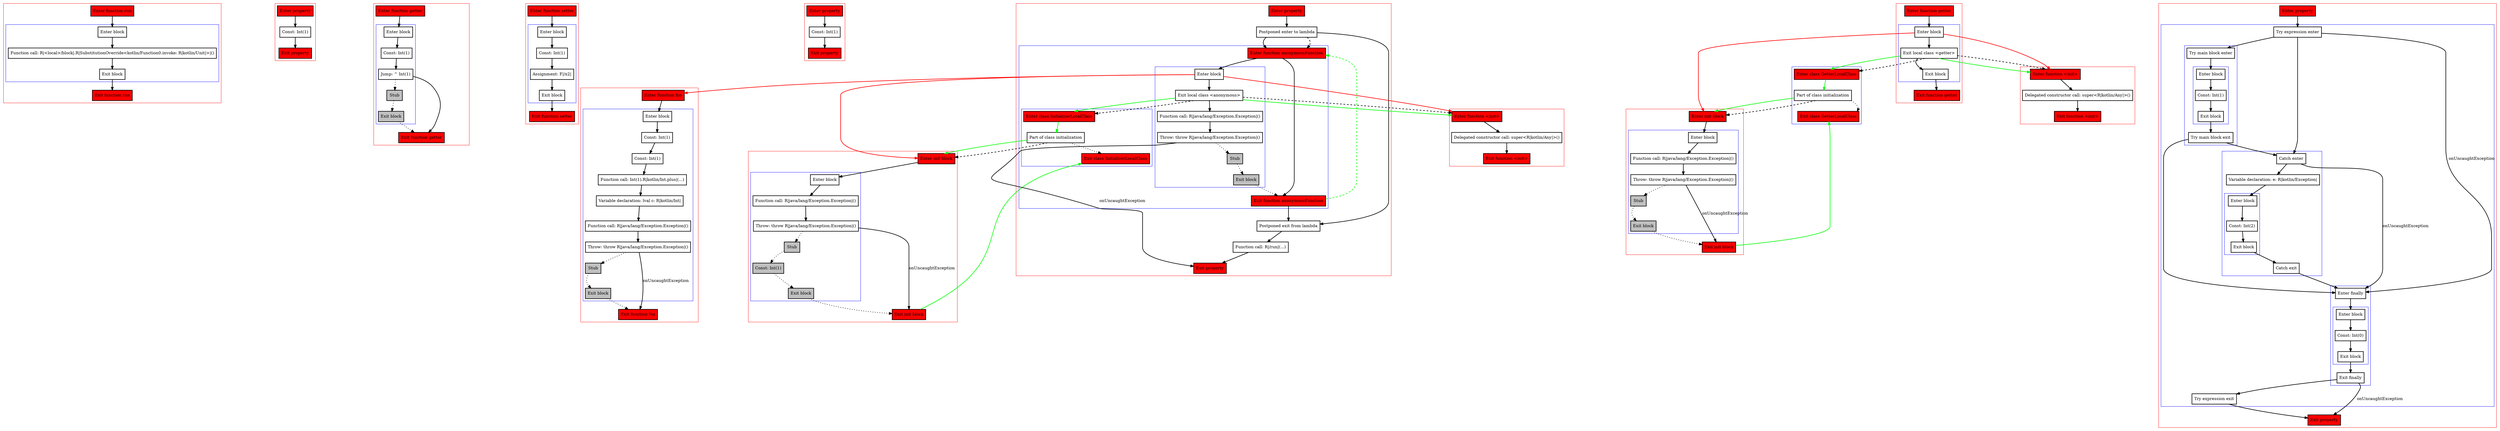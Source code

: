 digraph propertiesAndInitBlocks_kt {
    graph [nodesep=3]
    node [shape=box penwidth=2]
    edge [penwidth=2]

    subgraph cluster_0 {
        color=red
        0 [label="Enter function run" style="filled" fillcolor=red];
        subgraph cluster_1 {
            color=blue
            1 [label="Enter block"];
            2 [label="Function call: R|<local>/block|.R|SubstitutionOverride<kotlin/Function0.invoke: R|kotlin/Unit|>|()"];
            3 [label="Exit block"];
        }
        4 [label="Exit function run" style="filled" fillcolor=red];
    }
    0 -> {1};
    1 -> {2};
    2 -> {3};
    3 -> {4};

    subgraph cluster_2 {
        color=red
        5 [label="Enter property" style="filled" fillcolor=red];
        6 [label="Const: Int(1)"];
        7 [label="Exit property" style="filled" fillcolor=red];
    }
    5 -> {6};
    6 -> {7};

    subgraph cluster_3 {
        color=red
        8 [label="Enter function getter" style="filled" fillcolor=red];
        subgraph cluster_4 {
            color=blue
            9 [label="Enter block"];
            10 [label="Const: Int(1)"];
            11 [label="Jump: ^ Int(1)"];
            12 [label="Stub" style="filled" fillcolor=gray];
            13 [label="Exit block" style="filled" fillcolor=gray];
        }
        14 [label="Exit function getter" style="filled" fillcolor=red];
    }
    8 -> {9};
    9 -> {10};
    10 -> {11};
    11 -> {14};
    11 -> {12} [style=dotted];
    12 -> {13} [style=dotted];
    13 -> {14} [style=dotted];

    subgraph cluster_5 {
        color=red
        15 [label="Enter function setter" style="filled" fillcolor=red];
        subgraph cluster_6 {
            color=blue
            16 [label="Enter block"];
            17 [label="Const: Int(1)"];
            18 [label="Assignment: F|/x2|"];
            19 [label="Exit block"];
        }
        20 [label="Exit function setter" style="filled" fillcolor=red];
    }
    15 -> {16};
    16 -> {17};
    17 -> {18};
    18 -> {19};
    19 -> {20};

    subgraph cluster_7 {
        color=red
        21 [label="Enter property" style="filled" fillcolor=red];
        22 [label="Const: Int(1)"];
        23 [label="Exit property" style="filled" fillcolor=red];
    }
    21 -> {22};
    22 -> {23};

    subgraph cluster_8 {
        color=red
        35 [label="Enter function foo" style="filled" fillcolor=red];
        subgraph cluster_9 {
            color=blue
            36 [label="Enter block"];
            37 [label="Const: Int(1)"];
            38 [label="Const: Int(1)"];
            39 [label="Function call: Int(1).R|kotlin/Int.plus|(...)"];
            40 [label="Variable declaration: lval c: R|kotlin/Int|"];
            41 [label="Function call: R|java/lang/Exception.Exception|()"];
            42 [label="Throw: throw R|java/lang/Exception.Exception|()"];
            43 [label="Stub" style="filled" fillcolor=gray];
            44 [label="Exit block" style="filled" fillcolor=gray];
        }
        45 [label="Exit function foo" style="filled" fillcolor=red];
    }
    35 -> {36};
    36 -> {37};
    37 -> {38};
    38 -> {39};
    39 -> {40};
    40 -> {41};
    41 -> {42};
    42 -> {45}    [label=onUncaughtException];
    42 -> {43} [style=dotted];
    43 -> {44} [style=dotted];
    44 -> {45} [style=dotted];

    subgraph cluster_10 {
        color=red
        46 [label="Enter function <init>" style="filled" fillcolor=red];
        47 [label="Delegated constructor call: super<R|kotlin/Any|>()"];
        48 [label="Exit function <init>" style="filled" fillcolor=red];
    }
    46 -> {47};
    47 -> {48};

    subgraph cluster_11 {
        color=red
        49 [label="Enter init block" style="filled" fillcolor=red];
        subgraph cluster_12 {
            color=blue
            50 [label="Enter block"];
            51 [label="Function call: R|java/lang/Exception.Exception|()"];
            52 [label="Throw: throw R|java/lang/Exception.Exception|()"];
            53 [label="Stub" style="filled" fillcolor=gray];
            54 [label="Const: Int(1)" style="filled" fillcolor=gray];
            55 [label="Exit block" style="filled" fillcolor=gray];
        }
        56 [label="Exit init block" style="filled" fillcolor=red];
    }
    49 -> {50};
    50 -> {51};
    51 -> {52};
    52 -> {56}    [label=onUncaughtException];
    52 -> {53} [style=dotted];
    53 -> {54} [style=dotted];
    54 -> {55} [style=dotted];
    55 -> {56} [style=dotted];
    56 -> {34} [color=green];

    subgraph cluster_13 {
        color=red
        57 [label="Enter function getter" style="filled" fillcolor=red];
        subgraph cluster_14 {
            color=blue
            58 [label="Enter block"];
            59 [label="Exit local class <getter>"];
            60 [label="Exit block"];
        }
        61 [label="Exit function getter" style="filled" fillcolor=red];
    }
    subgraph cluster_15 {
        color=blue
        62 [label="Enter class GetterLocalClass" style="filled" fillcolor=red];
        63 [label="Part of class initialization"];
        64 [label="Exit class GetterLocalClass" style="filled" fillcolor=red];
    }
    57 -> {58};
    58 -> {59};
    58 -> {65 68} [color=red];
    59 -> {60};
    59 -> {65 62} [color=green];
    59 -> {65 62} [style=dashed];
    60 -> {61};
    62 -> {63} [color=green];
    63 -> {64} [style=dotted];
    63 -> {68} [color=green];
    63 -> {68} [style=dashed];

    subgraph cluster_16 {
        color=red
        65 [label="Enter function <init>" style="filled" fillcolor=red];
        66 [label="Delegated constructor call: super<R|kotlin/Any|>()"];
        67 [label="Exit function <init>" style="filled" fillcolor=red];
    }
    65 -> {66};
    66 -> {67};

    subgraph cluster_17 {
        color=red
        68 [label="Enter init block" style="filled" fillcolor=red];
        subgraph cluster_18 {
            color=blue
            69 [label="Enter block"];
            70 [label="Function call: R|java/lang/Exception.Exception|()"];
            71 [label="Throw: throw R|java/lang/Exception.Exception|()"];
            72 [label="Stub" style="filled" fillcolor=gray];
            73 [label="Exit block" style="filled" fillcolor=gray];
        }
        74 [label="Exit init block" style="filled" fillcolor=red];
    }
    68 -> {69};
    69 -> {70};
    70 -> {71};
    71 -> {74}    [label=onUncaughtException];
    71 -> {72} [style=dotted];
    72 -> {73} [style=dotted];
    73 -> {74} [style=dotted];
    74 -> {64} [color=green];

    subgraph cluster_19 {
        color=red
        75 [label="Enter property" style="filled" fillcolor=red];
        76 [label="Postponed enter to lambda"];
        subgraph cluster_20 {
            color=blue
            24 [label="Enter function anonymousFunction" style="filled" fillcolor=red];
            subgraph cluster_21 {
                color=blue
                25 [label="Enter block"];
                26 [label="Exit local class <anonymous>"];
                27 [label="Function call: R|java/lang/Exception.Exception|()"];
                28 [label="Throw: throw R|java/lang/Exception.Exception|()"];
                29 [label="Stub" style="filled" fillcolor=gray];
                30 [label="Exit block" style="filled" fillcolor=gray];
            }
            subgraph cluster_22 {
                color=blue
                32 [label="Enter class InitializerLocalClass" style="filled" fillcolor=red];
                33 [label="Part of class initialization"];
                34 [label="Exit class InitializerLocalClass" style="filled" fillcolor=red];
            }
            31 [label="Exit function anonymousFunction" style="filled" fillcolor=red];
        }
        77 [label="Postponed exit from lambda"];
        78 [label="Function call: R|/run|(...)"];
        79 [label="Exit property" style="filled" fillcolor=red];
    }
    75 -> {76};
    76 -> {77 24};
    76 -> {24} [style=dashed];
    77 -> {78};
    78 -> {79};
    24 -> {31 25};
    25 -> {26};
    25 -> {35 46 49} [color=red];
    26 -> {27};
    26 -> {46 32} [color=green];
    26 -> {46 32} [style=dashed];
    27 -> {28};
    28 -> {79}    [label=onUncaughtException];
    28 -> {29} [style=dotted];
    29 -> {30} [style=dotted];
    30 -> {31} [style=dotted];
    31 -> {77};
    31 -> {24} [color=green style=dashed];
    32 -> {33} [color=green];
    33 -> {34} [style=dotted];
    33 -> {49} [color=green];
    33 -> {49} [style=dashed];

    subgraph cluster_23 {
        color=red
        80 [label="Enter property" style="filled" fillcolor=red];
        subgraph cluster_24 {
            color=blue
            81 [label="Try expression enter"];
            subgraph cluster_25 {
                color=blue
                82 [label="Try main block enter"];
                subgraph cluster_26 {
                    color=blue
                    83 [label="Enter block"];
                    84 [label="Const: Int(1)"];
                    85 [label="Exit block"];
                }
                86 [label="Try main block exit"];
            }
            subgraph cluster_27 {
                color=blue
                87 [label="Catch enter"];
                88 [label="Variable declaration: e: R|kotlin/Exception|"];
                subgraph cluster_28 {
                    color=blue
                    89 [label="Enter block"];
                    90 [label="Const: Int(2)"];
                    91 [label="Exit block"];
                }
                92 [label="Catch exit"];
            }
            subgraph cluster_29 {
                color=blue
                93 [label="Enter finally"];
                subgraph cluster_30 {
                    color=blue
                    94 [label="Enter block"];
                    95 [label="Const: Int(0)"];
                    96 [label="Exit block"];
                }
                97 [label="Exit finally"];
            }
            98 [label="Try expression exit"];
        }
        99 [label="Exit property" style="filled" fillcolor=red];
    }
    80 -> {81};
    81 -> {82 87};
    81 -> {93}    [label=onUncaughtException];
    82 -> {83};
    83 -> {84};
    84 -> {85};
    85 -> {86};
    86 -> {93 87};
    87 -> {88};
    87 -> {93}    [label=onUncaughtException];
    88 -> {89};
    89 -> {90};
    90 -> {91};
    91 -> {92};
    92 -> {93};
    93 -> {94};
    94 -> {95};
    95 -> {96};
    96 -> {97};
    97 -> {98};
    97 -> {99}    [label=onUncaughtException];
    98 -> {99};

}
